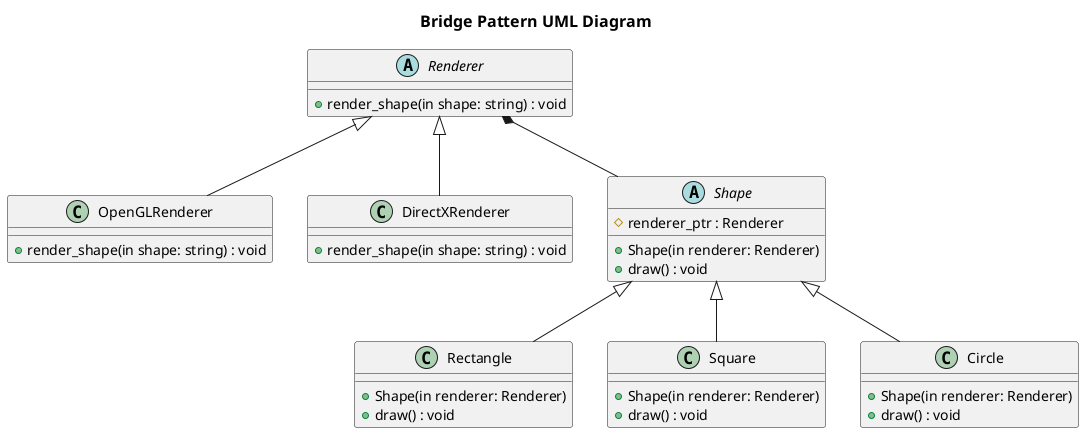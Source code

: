 @startuml

skinparam TitleFontSize 16
title "Bridge Pattern UML Diagram"

abstract Renderer{
    +render_shape(in shape: string) : void
}

class OpenGLRenderer{
    +render_shape(in shape: string) : void
}

class DirectXRenderer{
    +render_shape(in shape: string) : void
}

abstract Shape{
    +Shape(in renderer: Renderer)
    +draw() : void
    #renderer_ptr : Renderer
}

class Rectangle{
    +Shape(in renderer: Renderer)
    +draw() : void
}

class Square{
    +Shape(in renderer: Renderer)
    +draw() : void
}

class Circle{
    +Shape(in renderer: Renderer)
    +draw() : void
}

Renderer <|-- OpenGLRenderer
Renderer <|-- DirectXRenderer

Shape <|-- Rectangle
Shape <|-- Square
Shape <|-- Circle

Renderer *-- Shape


@enduml
